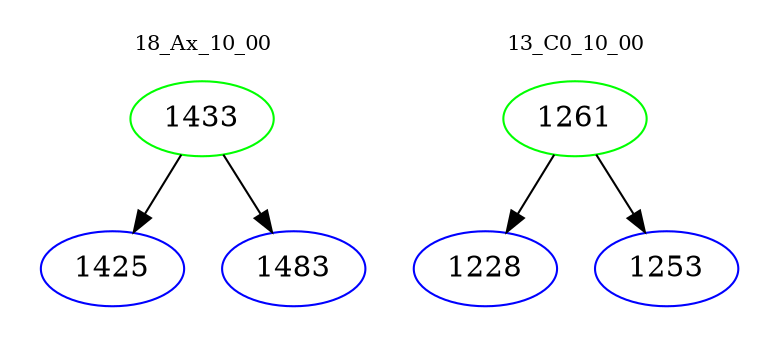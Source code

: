 digraph{
subgraph cluster_0 {
color = white
label = "18_Ax_10_00";
fontsize=10;
T0_1433 [label="1433", color="green"]
T0_1433 -> T0_1425 [color="black"]
T0_1425 [label="1425", color="blue"]
T0_1433 -> T0_1483 [color="black"]
T0_1483 [label="1483", color="blue"]
}
subgraph cluster_1 {
color = white
label = "13_C0_10_00";
fontsize=10;
T1_1261 [label="1261", color="green"]
T1_1261 -> T1_1228 [color="black"]
T1_1228 [label="1228", color="blue"]
T1_1261 -> T1_1253 [color="black"]
T1_1253 [label="1253", color="blue"]
}
}
